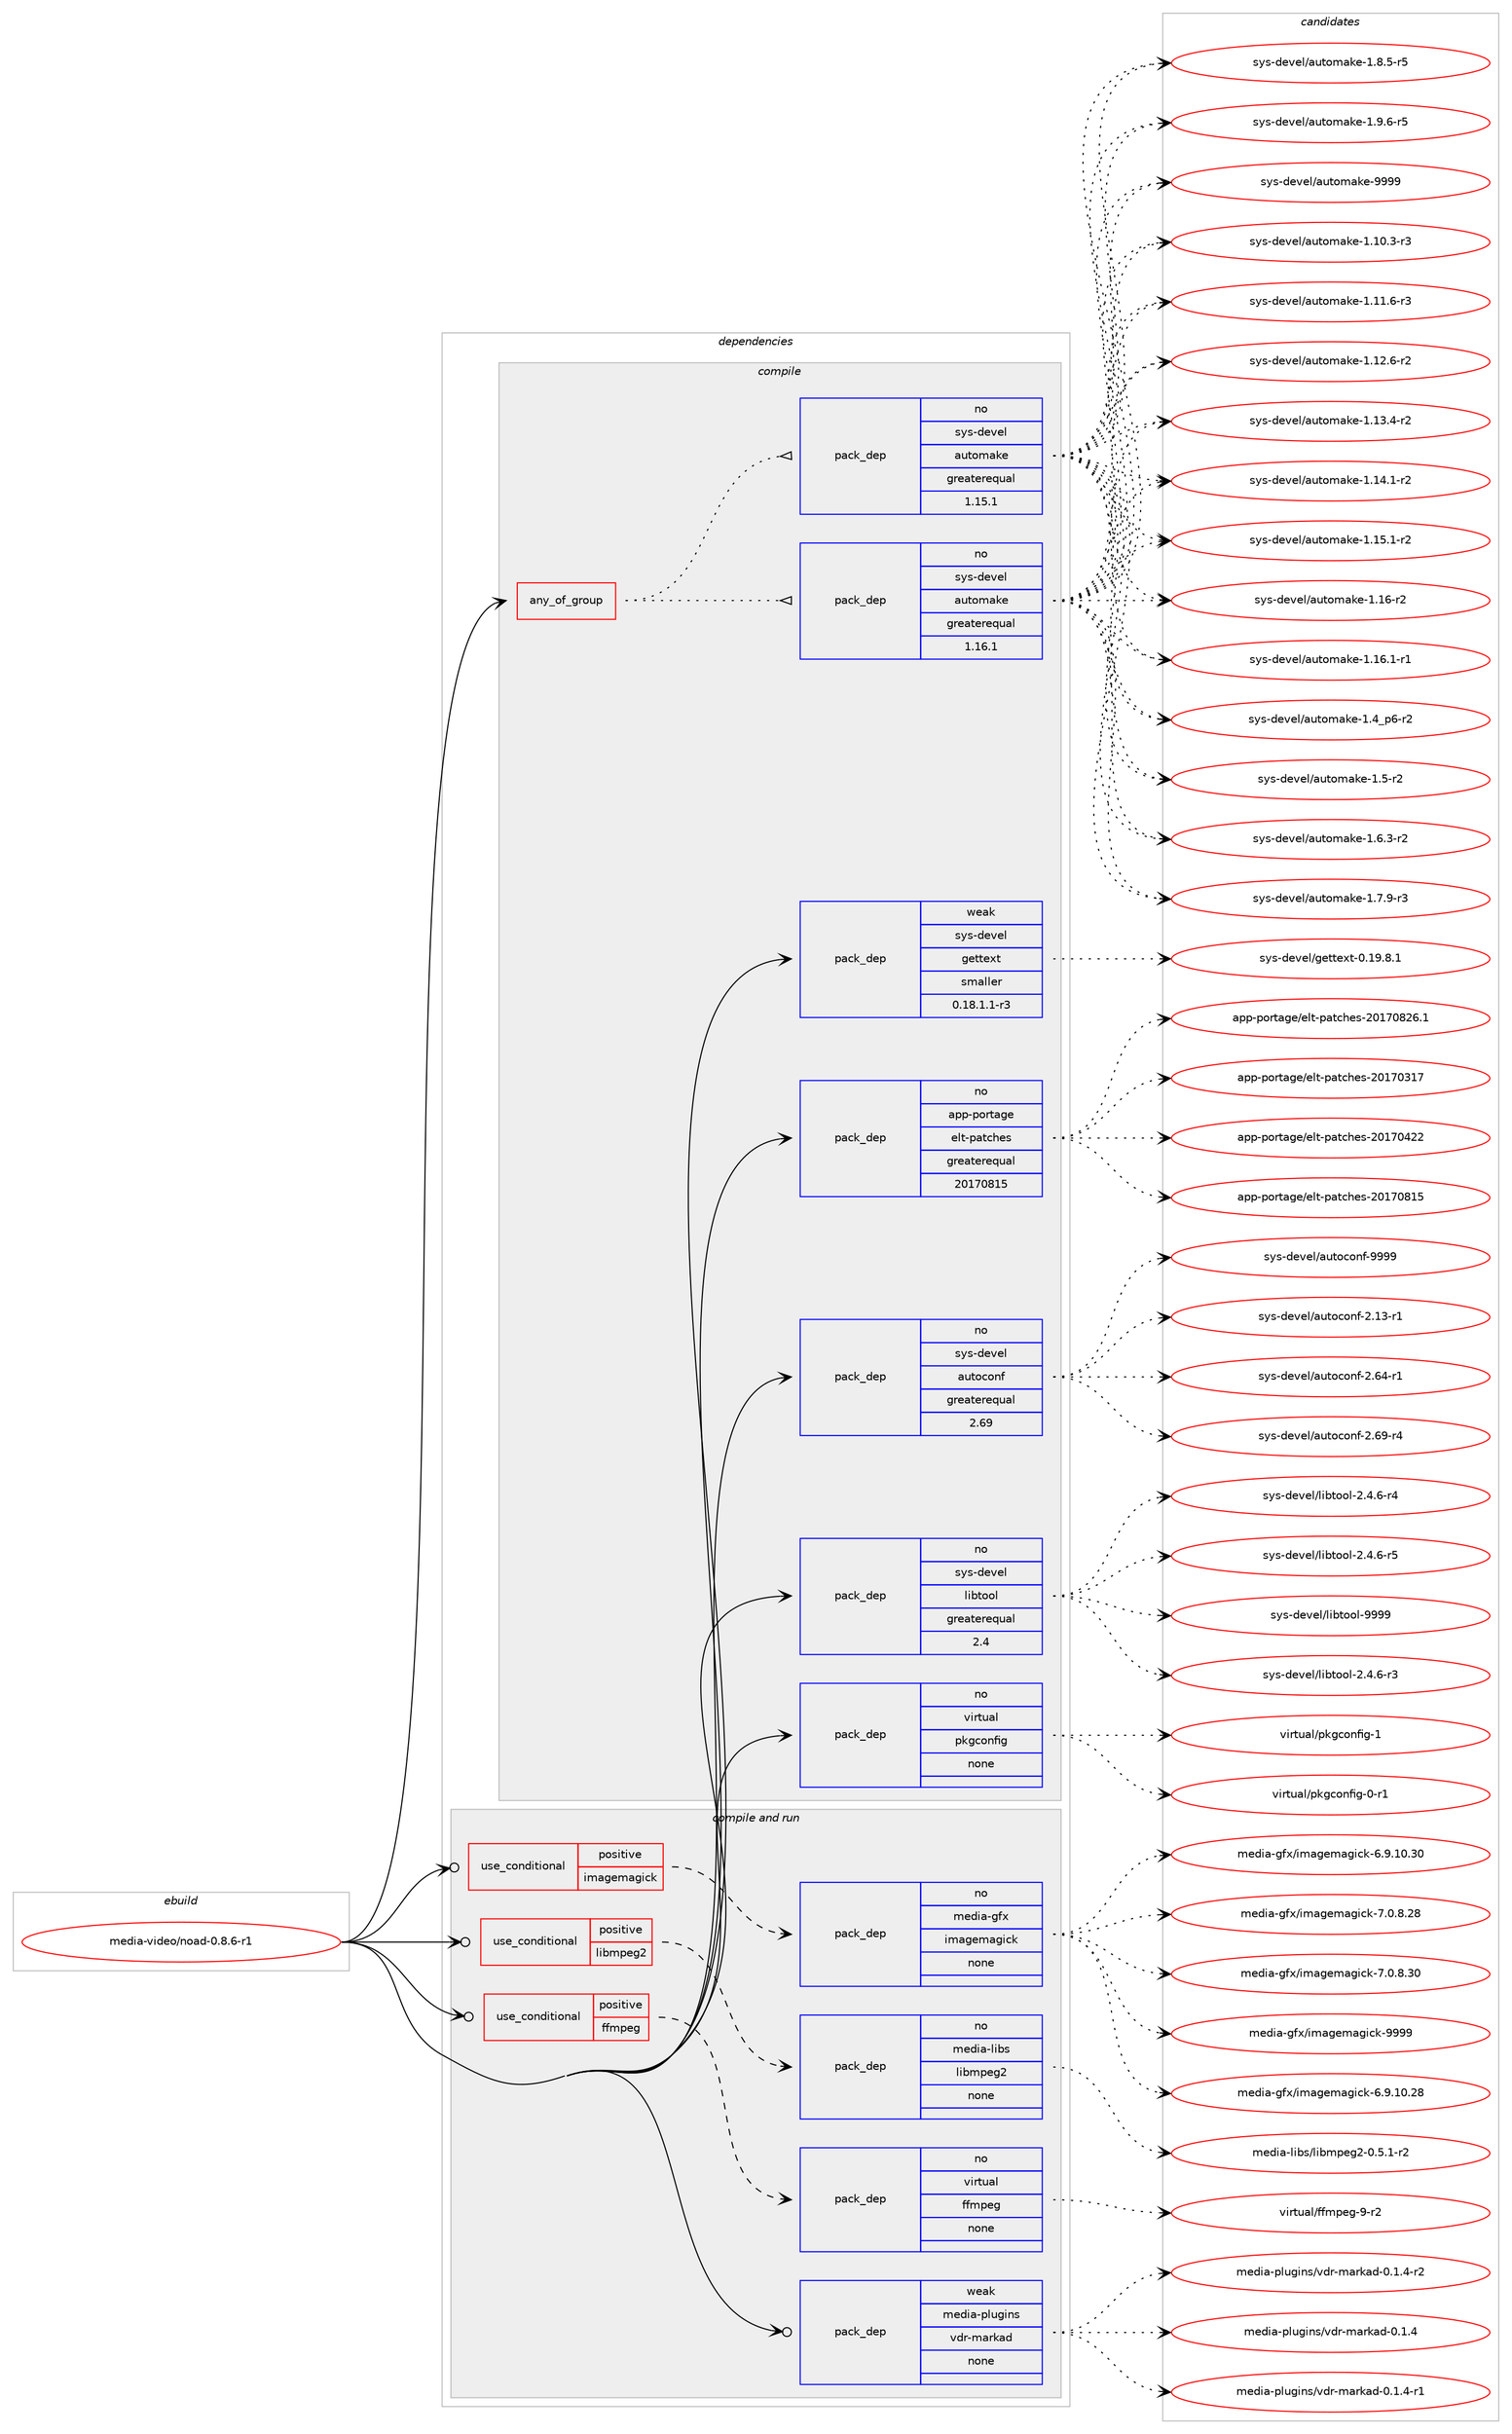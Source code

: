 digraph prolog {

# *************
# Graph options
# *************

newrank=true;
concentrate=true;
compound=true;
graph [rankdir=LR,fontname=Helvetica,fontsize=10,ranksep=1.5];#, ranksep=2.5, nodesep=0.2];
edge  [arrowhead=vee];
node  [fontname=Helvetica,fontsize=10];

# **********
# The ebuild
# **********

subgraph cluster_leftcol {
color=gray;
rank=same;
label=<<i>ebuild</i>>;
id [label="media-video/noad-0.8.6-r1", color=red, width=4, href="../media-video/noad-0.8.6-r1.svg"];
}

# ****************
# The dependencies
# ****************

subgraph cluster_midcol {
color=gray;
label=<<i>dependencies</i>>;
subgraph cluster_compile {
fillcolor="#eeeeee";
style=filled;
label=<<i>compile</i>>;
subgraph any25688 {
dependency1639429 [label=<<TABLE BORDER="0" CELLBORDER="1" CELLSPACING="0" CELLPADDING="4"><TR><TD CELLPADDING="10">any_of_group</TD></TR></TABLE>>, shape=none, color=red];subgraph pack1172098 {
dependency1639430 [label=<<TABLE BORDER="0" CELLBORDER="1" CELLSPACING="0" CELLPADDING="4" WIDTH="220"><TR><TD ROWSPAN="6" CELLPADDING="30">pack_dep</TD></TR><TR><TD WIDTH="110">no</TD></TR><TR><TD>sys-devel</TD></TR><TR><TD>automake</TD></TR><TR><TD>greaterequal</TD></TR><TR><TD>1.16.1</TD></TR></TABLE>>, shape=none, color=blue];
}
dependency1639429:e -> dependency1639430:w [weight=20,style="dotted",arrowhead="oinv"];
subgraph pack1172099 {
dependency1639431 [label=<<TABLE BORDER="0" CELLBORDER="1" CELLSPACING="0" CELLPADDING="4" WIDTH="220"><TR><TD ROWSPAN="6" CELLPADDING="30">pack_dep</TD></TR><TR><TD WIDTH="110">no</TD></TR><TR><TD>sys-devel</TD></TR><TR><TD>automake</TD></TR><TR><TD>greaterequal</TD></TR><TR><TD>1.15.1</TD></TR></TABLE>>, shape=none, color=blue];
}
dependency1639429:e -> dependency1639431:w [weight=20,style="dotted",arrowhead="oinv"];
}
id:e -> dependency1639429:w [weight=20,style="solid",arrowhead="vee"];
subgraph pack1172100 {
dependency1639432 [label=<<TABLE BORDER="0" CELLBORDER="1" CELLSPACING="0" CELLPADDING="4" WIDTH="220"><TR><TD ROWSPAN="6" CELLPADDING="30">pack_dep</TD></TR><TR><TD WIDTH="110">no</TD></TR><TR><TD>app-portage</TD></TR><TR><TD>elt-patches</TD></TR><TR><TD>greaterequal</TD></TR><TR><TD>20170815</TD></TR></TABLE>>, shape=none, color=blue];
}
id:e -> dependency1639432:w [weight=20,style="solid",arrowhead="vee"];
subgraph pack1172101 {
dependency1639433 [label=<<TABLE BORDER="0" CELLBORDER="1" CELLSPACING="0" CELLPADDING="4" WIDTH="220"><TR><TD ROWSPAN="6" CELLPADDING="30">pack_dep</TD></TR><TR><TD WIDTH="110">no</TD></TR><TR><TD>sys-devel</TD></TR><TR><TD>autoconf</TD></TR><TR><TD>greaterequal</TD></TR><TR><TD>2.69</TD></TR></TABLE>>, shape=none, color=blue];
}
id:e -> dependency1639433:w [weight=20,style="solid",arrowhead="vee"];
subgraph pack1172102 {
dependency1639434 [label=<<TABLE BORDER="0" CELLBORDER="1" CELLSPACING="0" CELLPADDING="4" WIDTH="220"><TR><TD ROWSPAN="6" CELLPADDING="30">pack_dep</TD></TR><TR><TD WIDTH="110">no</TD></TR><TR><TD>sys-devel</TD></TR><TR><TD>libtool</TD></TR><TR><TD>greaterequal</TD></TR><TR><TD>2.4</TD></TR></TABLE>>, shape=none, color=blue];
}
id:e -> dependency1639434:w [weight=20,style="solid",arrowhead="vee"];
subgraph pack1172103 {
dependency1639435 [label=<<TABLE BORDER="0" CELLBORDER="1" CELLSPACING="0" CELLPADDING="4" WIDTH="220"><TR><TD ROWSPAN="6" CELLPADDING="30">pack_dep</TD></TR><TR><TD WIDTH="110">no</TD></TR><TR><TD>virtual</TD></TR><TR><TD>pkgconfig</TD></TR><TR><TD>none</TD></TR><TR><TD></TD></TR></TABLE>>, shape=none, color=blue];
}
id:e -> dependency1639435:w [weight=20,style="solid",arrowhead="vee"];
subgraph pack1172104 {
dependency1639436 [label=<<TABLE BORDER="0" CELLBORDER="1" CELLSPACING="0" CELLPADDING="4" WIDTH="220"><TR><TD ROWSPAN="6" CELLPADDING="30">pack_dep</TD></TR><TR><TD WIDTH="110">weak</TD></TR><TR><TD>sys-devel</TD></TR><TR><TD>gettext</TD></TR><TR><TD>smaller</TD></TR><TR><TD>0.18.1.1-r3</TD></TR></TABLE>>, shape=none, color=blue];
}
id:e -> dependency1639436:w [weight=20,style="solid",arrowhead="vee"];
}
subgraph cluster_compileandrun {
fillcolor="#eeeeee";
style=filled;
label=<<i>compile and run</i>>;
subgraph cond440873 {
dependency1639437 [label=<<TABLE BORDER="0" CELLBORDER="1" CELLSPACING="0" CELLPADDING="4"><TR><TD ROWSPAN="3" CELLPADDING="10">use_conditional</TD></TR><TR><TD>positive</TD></TR><TR><TD>ffmpeg</TD></TR></TABLE>>, shape=none, color=red];
subgraph pack1172105 {
dependency1639438 [label=<<TABLE BORDER="0" CELLBORDER="1" CELLSPACING="0" CELLPADDING="4" WIDTH="220"><TR><TD ROWSPAN="6" CELLPADDING="30">pack_dep</TD></TR><TR><TD WIDTH="110">no</TD></TR><TR><TD>virtual</TD></TR><TR><TD>ffmpeg</TD></TR><TR><TD>none</TD></TR><TR><TD></TD></TR></TABLE>>, shape=none, color=blue];
}
dependency1639437:e -> dependency1639438:w [weight=20,style="dashed",arrowhead="vee"];
}
id:e -> dependency1639437:w [weight=20,style="solid",arrowhead="odotvee"];
subgraph cond440874 {
dependency1639439 [label=<<TABLE BORDER="0" CELLBORDER="1" CELLSPACING="0" CELLPADDING="4"><TR><TD ROWSPAN="3" CELLPADDING="10">use_conditional</TD></TR><TR><TD>positive</TD></TR><TR><TD>imagemagick</TD></TR></TABLE>>, shape=none, color=red];
subgraph pack1172106 {
dependency1639440 [label=<<TABLE BORDER="0" CELLBORDER="1" CELLSPACING="0" CELLPADDING="4" WIDTH="220"><TR><TD ROWSPAN="6" CELLPADDING="30">pack_dep</TD></TR><TR><TD WIDTH="110">no</TD></TR><TR><TD>media-gfx</TD></TR><TR><TD>imagemagick</TD></TR><TR><TD>none</TD></TR><TR><TD></TD></TR></TABLE>>, shape=none, color=blue];
}
dependency1639439:e -> dependency1639440:w [weight=20,style="dashed",arrowhead="vee"];
}
id:e -> dependency1639439:w [weight=20,style="solid",arrowhead="odotvee"];
subgraph cond440875 {
dependency1639441 [label=<<TABLE BORDER="0" CELLBORDER="1" CELLSPACING="0" CELLPADDING="4"><TR><TD ROWSPAN="3" CELLPADDING="10">use_conditional</TD></TR><TR><TD>positive</TD></TR><TR><TD>libmpeg2</TD></TR></TABLE>>, shape=none, color=red];
subgraph pack1172107 {
dependency1639442 [label=<<TABLE BORDER="0" CELLBORDER="1" CELLSPACING="0" CELLPADDING="4" WIDTH="220"><TR><TD ROWSPAN="6" CELLPADDING="30">pack_dep</TD></TR><TR><TD WIDTH="110">no</TD></TR><TR><TD>media-libs</TD></TR><TR><TD>libmpeg2</TD></TR><TR><TD>none</TD></TR><TR><TD></TD></TR></TABLE>>, shape=none, color=blue];
}
dependency1639441:e -> dependency1639442:w [weight=20,style="dashed",arrowhead="vee"];
}
id:e -> dependency1639441:w [weight=20,style="solid",arrowhead="odotvee"];
subgraph pack1172108 {
dependency1639443 [label=<<TABLE BORDER="0" CELLBORDER="1" CELLSPACING="0" CELLPADDING="4" WIDTH="220"><TR><TD ROWSPAN="6" CELLPADDING="30">pack_dep</TD></TR><TR><TD WIDTH="110">weak</TD></TR><TR><TD>media-plugins</TD></TR><TR><TD>vdr-markad</TD></TR><TR><TD>none</TD></TR><TR><TD></TD></TR></TABLE>>, shape=none, color=blue];
}
id:e -> dependency1639443:w [weight=20,style="solid",arrowhead="odotvee"];
}
subgraph cluster_run {
fillcolor="#eeeeee";
style=filled;
label=<<i>run</i>>;
}
}

# **************
# The candidates
# **************

subgraph cluster_choices {
rank=same;
color=gray;
label=<<i>candidates</i>>;

subgraph choice1172098 {
color=black;
nodesep=1;
choice11512111545100101118101108479711711611110997107101454946494846514511451 [label="sys-devel/automake-1.10.3-r3", color=red, width=4,href="../sys-devel/automake-1.10.3-r3.svg"];
choice11512111545100101118101108479711711611110997107101454946494946544511451 [label="sys-devel/automake-1.11.6-r3", color=red, width=4,href="../sys-devel/automake-1.11.6-r3.svg"];
choice11512111545100101118101108479711711611110997107101454946495046544511450 [label="sys-devel/automake-1.12.6-r2", color=red, width=4,href="../sys-devel/automake-1.12.6-r2.svg"];
choice11512111545100101118101108479711711611110997107101454946495146524511450 [label="sys-devel/automake-1.13.4-r2", color=red, width=4,href="../sys-devel/automake-1.13.4-r2.svg"];
choice11512111545100101118101108479711711611110997107101454946495246494511450 [label="sys-devel/automake-1.14.1-r2", color=red, width=4,href="../sys-devel/automake-1.14.1-r2.svg"];
choice11512111545100101118101108479711711611110997107101454946495346494511450 [label="sys-devel/automake-1.15.1-r2", color=red, width=4,href="../sys-devel/automake-1.15.1-r2.svg"];
choice1151211154510010111810110847971171161111099710710145494649544511450 [label="sys-devel/automake-1.16-r2", color=red, width=4,href="../sys-devel/automake-1.16-r2.svg"];
choice11512111545100101118101108479711711611110997107101454946495446494511449 [label="sys-devel/automake-1.16.1-r1", color=red, width=4,href="../sys-devel/automake-1.16.1-r1.svg"];
choice115121115451001011181011084797117116111109971071014549465295112544511450 [label="sys-devel/automake-1.4_p6-r2", color=red, width=4,href="../sys-devel/automake-1.4_p6-r2.svg"];
choice11512111545100101118101108479711711611110997107101454946534511450 [label="sys-devel/automake-1.5-r2", color=red, width=4,href="../sys-devel/automake-1.5-r2.svg"];
choice115121115451001011181011084797117116111109971071014549465446514511450 [label="sys-devel/automake-1.6.3-r2", color=red, width=4,href="../sys-devel/automake-1.6.3-r2.svg"];
choice115121115451001011181011084797117116111109971071014549465546574511451 [label="sys-devel/automake-1.7.9-r3", color=red, width=4,href="../sys-devel/automake-1.7.9-r3.svg"];
choice115121115451001011181011084797117116111109971071014549465646534511453 [label="sys-devel/automake-1.8.5-r5", color=red, width=4,href="../sys-devel/automake-1.8.5-r5.svg"];
choice115121115451001011181011084797117116111109971071014549465746544511453 [label="sys-devel/automake-1.9.6-r5", color=red, width=4,href="../sys-devel/automake-1.9.6-r5.svg"];
choice115121115451001011181011084797117116111109971071014557575757 [label="sys-devel/automake-9999", color=red, width=4,href="../sys-devel/automake-9999.svg"];
dependency1639430:e -> choice11512111545100101118101108479711711611110997107101454946494846514511451:w [style=dotted,weight="100"];
dependency1639430:e -> choice11512111545100101118101108479711711611110997107101454946494946544511451:w [style=dotted,weight="100"];
dependency1639430:e -> choice11512111545100101118101108479711711611110997107101454946495046544511450:w [style=dotted,weight="100"];
dependency1639430:e -> choice11512111545100101118101108479711711611110997107101454946495146524511450:w [style=dotted,weight="100"];
dependency1639430:e -> choice11512111545100101118101108479711711611110997107101454946495246494511450:w [style=dotted,weight="100"];
dependency1639430:e -> choice11512111545100101118101108479711711611110997107101454946495346494511450:w [style=dotted,weight="100"];
dependency1639430:e -> choice1151211154510010111810110847971171161111099710710145494649544511450:w [style=dotted,weight="100"];
dependency1639430:e -> choice11512111545100101118101108479711711611110997107101454946495446494511449:w [style=dotted,weight="100"];
dependency1639430:e -> choice115121115451001011181011084797117116111109971071014549465295112544511450:w [style=dotted,weight="100"];
dependency1639430:e -> choice11512111545100101118101108479711711611110997107101454946534511450:w [style=dotted,weight="100"];
dependency1639430:e -> choice115121115451001011181011084797117116111109971071014549465446514511450:w [style=dotted,weight="100"];
dependency1639430:e -> choice115121115451001011181011084797117116111109971071014549465546574511451:w [style=dotted,weight="100"];
dependency1639430:e -> choice115121115451001011181011084797117116111109971071014549465646534511453:w [style=dotted,weight="100"];
dependency1639430:e -> choice115121115451001011181011084797117116111109971071014549465746544511453:w [style=dotted,weight="100"];
dependency1639430:e -> choice115121115451001011181011084797117116111109971071014557575757:w [style=dotted,weight="100"];
}
subgraph choice1172099 {
color=black;
nodesep=1;
choice11512111545100101118101108479711711611110997107101454946494846514511451 [label="sys-devel/automake-1.10.3-r3", color=red, width=4,href="../sys-devel/automake-1.10.3-r3.svg"];
choice11512111545100101118101108479711711611110997107101454946494946544511451 [label="sys-devel/automake-1.11.6-r3", color=red, width=4,href="../sys-devel/automake-1.11.6-r3.svg"];
choice11512111545100101118101108479711711611110997107101454946495046544511450 [label="sys-devel/automake-1.12.6-r2", color=red, width=4,href="../sys-devel/automake-1.12.6-r2.svg"];
choice11512111545100101118101108479711711611110997107101454946495146524511450 [label="sys-devel/automake-1.13.4-r2", color=red, width=4,href="../sys-devel/automake-1.13.4-r2.svg"];
choice11512111545100101118101108479711711611110997107101454946495246494511450 [label="sys-devel/automake-1.14.1-r2", color=red, width=4,href="../sys-devel/automake-1.14.1-r2.svg"];
choice11512111545100101118101108479711711611110997107101454946495346494511450 [label="sys-devel/automake-1.15.1-r2", color=red, width=4,href="../sys-devel/automake-1.15.1-r2.svg"];
choice1151211154510010111810110847971171161111099710710145494649544511450 [label="sys-devel/automake-1.16-r2", color=red, width=4,href="../sys-devel/automake-1.16-r2.svg"];
choice11512111545100101118101108479711711611110997107101454946495446494511449 [label="sys-devel/automake-1.16.1-r1", color=red, width=4,href="../sys-devel/automake-1.16.1-r1.svg"];
choice115121115451001011181011084797117116111109971071014549465295112544511450 [label="sys-devel/automake-1.4_p6-r2", color=red, width=4,href="../sys-devel/automake-1.4_p6-r2.svg"];
choice11512111545100101118101108479711711611110997107101454946534511450 [label="sys-devel/automake-1.5-r2", color=red, width=4,href="../sys-devel/automake-1.5-r2.svg"];
choice115121115451001011181011084797117116111109971071014549465446514511450 [label="sys-devel/automake-1.6.3-r2", color=red, width=4,href="../sys-devel/automake-1.6.3-r2.svg"];
choice115121115451001011181011084797117116111109971071014549465546574511451 [label="sys-devel/automake-1.7.9-r3", color=red, width=4,href="../sys-devel/automake-1.7.9-r3.svg"];
choice115121115451001011181011084797117116111109971071014549465646534511453 [label="sys-devel/automake-1.8.5-r5", color=red, width=4,href="../sys-devel/automake-1.8.5-r5.svg"];
choice115121115451001011181011084797117116111109971071014549465746544511453 [label="sys-devel/automake-1.9.6-r5", color=red, width=4,href="../sys-devel/automake-1.9.6-r5.svg"];
choice115121115451001011181011084797117116111109971071014557575757 [label="sys-devel/automake-9999", color=red, width=4,href="../sys-devel/automake-9999.svg"];
dependency1639431:e -> choice11512111545100101118101108479711711611110997107101454946494846514511451:w [style=dotted,weight="100"];
dependency1639431:e -> choice11512111545100101118101108479711711611110997107101454946494946544511451:w [style=dotted,weight="100"];
dependency1639431:e -> choice11512111545100101118101108479711711611110997107101454946495046544511450:w [style=dotted,weight="100"];
dependency1639431:e -> choice11512111545100101118101108479711711611110997107101454946495146524511450:w [style=dotted,weight="100"];
dependency1639431:e -> choice11512111545100101118101108479711711611110997107101454946495246494511450:w [style=dotted,weight="100"];
dependency1639431:e -> choice11512111545100101118101108479711711611110997107101454946495346494511450:w [style=dotted,weight="100"];
dependency1639431:e -> choice1151211154510010111810110847971171161111099710710145494649544511450:w [style=dotted,weight="100"];
dependency1639431:e -> choice11512111545100101118101108479711711611110997107101454946495446494511449:w [style=dotted,weight="100"];
dependency1639431:e -> choice115121115451001011181011084797117116111109971071014549465295112544511450:w [style=dotted,weight="100"];
dependency1639431:e -> choice11512111545100101118101108479711711611110997107101454946534511450:w [style=dotted,weight="100"];
dependency1639431:e -> choice115121115451001011181011084797117116111109971071014549465446514511450:w [style=dotted,weight="100"];
dependency1639431:e -> choice115121115451001011181011084797117116111109971071014549465546574511451:w [style=dotted,weight="100"];
dependency1639431:e -> choice115121115451001011181011084797117116111109971071014549465646534511453:w [style=dotted,weight="100"];
dependency1639431:e -> choice115121115451001011181011084797117116111109971071014549465746544511453:w [style=dotted,weight="100"];
dependency1639431:e -> choice115121115451001011181011084797117116111109971071014557575757:w [style=dotted,weight="100"];
}
subgraph choice1172100 {
color=black;
nodesep=1;
choice97112112451121111141169710310147101108116451129711699104101115455048495548514955 [label="app-portage/elt-patches-20170317", color=red, width=4,href="../app-portage/elt-patches-20170317.svg"];
choice97112112451121111141169710310147101108116451129711699104101115455048495548525050 [label="app-portage/elt-patches-20170422", color=red, width=4,href="../app-portage/elt-patches-20170422.svg"];
choice97112112451121111141169710310147101108116451129711699104101115455048495548564953 [label="app-portage/elt-patches-20170815", color=red, width=4,href="../app-portage/elt-patches-20170815.svg"];
choice971121124511211111411697103101471011081164511297116991041011154550484955485650544649 [label="app-portage/elt-patches-20170826.1", color=red, width=4,href="../app-portage/elt-patches-20170826.1.svg"];
dependency1639432:e -> choice97112112451121111141169710310147101108116451129711699104101115455048495548514955:w [style=dotted,weight="100"];
dependency1639432:e -> choice97112112451121111141169710310147101108116451129711699104101115455048495548525050:w [style=dotted,weight="100"];
dependency1639432:e -> choice97112112451121111141169710310147101108116451129711699104101115455048495548564953:w [style=dotted,weight="100"];
dependency1639432:e -> choice971121124511211111411697103101471011081164511297116991041011154550484955485650544649:w [style=dotted,weight="100"];
}
subgraph choice1172101 {
color=black;
nodesep=1;
choice1151211154510010111810110847971171161119911111010245504649514511449 [label="sys-devel/autoconf-2.13-r1", color=red, width=4,href="../sys-devel/autoconf-2.13-r1.svg"];
choice1151211154510010111810110847971171161119911111010245504654524511449 [label="sys-devel/autoconf-2.64-r1", color=red, width=4,href="../sys-devel/autoconf-2.64-r1.svg"];
choice1151211154510010111810110847971171161119911111010245504654574511452 [label="sys-devel/autoconf-2.69-r4", color=red, width=4,href="../sys-devel/autoconf-2.69-r4.svg"];
choice115121115451001011181011084797117116111991111101024557575757 [label="sys-devel/autoconf-9999", color=red, width=4,href="../sys-devel/autoconf-9999.svg"];
dependency1639433:e -> choice1151211154510010111810110847971171161119911111010245504649514511449:w [style=dotted,weight="100"];
dependency1639433:e -> choice1151211154510010111810110847971171161119911111010245504654524511449:w [style=dotted,weight="100"];
dependency1639433:e -> choice1151211154510010111810110847971171161119911111010245504654574511452:w [style=dotted,weight="100"];
dependency1639433:e -> choice115121115451001011181011084797117116111991111101024557575757:w [style=dotted,weight="100"];
}
subgraph choice1172102 {
color=black;
nodesep=1;
choice1151211154510010111810110847108105981161111111084550465246544511451 [label="sys-devel/libtool-2.4.6-r3", color=red, width=4,href="../sys-devel/libtool-2.4.6-r3.svg"];
choice1151211154510010111810110847108105981161111111084550465246544511452 [label="sys-devel/libtool-2.4.6-r4", color=red, width=4,href="../sys-devel/libtool-2.4.6-r4.svg"];
choice1151211154510010111810110847108105981161111111084550465246544511453 [label="sys-devel/libtool-2.4.6-r5", color=red, width=4,href="../sys-devel/libtool-2.4.6-r5.svg"];
choice1151211154510010111810110847108105981161111111084557575757 [label="sys-devel/libtool-9999", color=red, width=4,href="../sys-devel/libtool-9999.svg"];
dependency1639434:e -> choice1151211154510010111810110847108105981161111111084550465246544511451:w [style=dotted,weight="100"];
dependency1639434:e -> choice1151211154510010111810110847108105981161111111084550465246544511452:w [style=dotted,weight="100"];
dependency1639434:e -> choice1151211154510010111810110847108105981161111111084550465246544511453:w [style=dotted,weight="100"];
dependency1639434:e -> choice1151211154510010111810110847108105981161111111084557575757:w [style=dotted,weight="100"];
}
subgraph choice1172103 {
color=black;
nodesep=1;
choice11810511411611797108471121071039911111010210510345484511449 [label="virtual/pkgconfig-0-r1", color=red, width=4,href="../virtual/pkgconfig-0-r1.svg"];
choice1181051141161179710847112107103991111101021051034549 [label="virtual/pkgconfig-1", color=red, width=4,href="../virtual/pkgconfig-1.svg"];
dependency1639435:e -> choice11810511411611797108471121071039911111010210510345484511449:w [style=dotted,weight="100"];
dependency1639435:e -> choice1181051141161179710847112107103991111101021051034549:w [style=dotted,weight="100"];
}
subgraph choice1172104 {
color=black;
nodesep=1;
choice1151211154510010111810110847103101116116101120116454846495746564649 [label="sys-devel/gettext-0.19.8.1", color=red, width=4,href="../sys-devel/gettext-0.19.8.1.svg"];
dependency1639436:e -> choice1151211154510010111810110847103101116116101120116454846495746564649:w [style=dotted,weight="100"];
}
subgraph choice1172105 {
color=black;
nodesep=1;
choice118105114116117971084710210210911210110345574511450 [label="virtual/ffmpeg-9-r2", color=red, width=4,href="../virtual/ffmpeg-9-r2.svg"];
dependency1639438:e -> choice118105114116117971084710210210911210110345574511450:w [style=dotted,weight="100"];
}
subgraph choice1172106 {
color=black;
nodesep=1;
choice10910110010597451031021204710510997103101109971031059910745544657464948465056 [label="media-gfx/imagemagick-6.9.10.28", color=red, width=4,href="../media-gfx/imagemagick-6.9.10.28.svg"];
choice10910110010597451031021204710510997103101109971031059910745544657464948465148 [label="media-gfx/imagemagick-6.9.10.30", color=red, width=4,href="../media-gfx/imagemagick-6.9.10.30.svg"];
choice109101100105974510310212047105109971031011099710310599107455546484656465056 [label="media-gfx/imagemagick-7.0.8.28", color=red, width=4,href="../media-gfx/imagemagick-7.0.8.28.svg"];
choice109101100105974510310212047105109971031011099710310599107455546484656465148 [label="media-gfx/imagemagick-7.0.8.30", color=red, width=4,href="../media-gfx/imagemagick-7.0.8.30.svg"];
choice1091011001059745103102120471051099710310110997103105991074557575757 [label="media-gfx/imagemagick-9999", color=red, width=4,href="../media-gfx/imagemagick-9999.svg"];
dependency1639440:e -> choice10910110010597451031021204710510997103101109971031059910745544657464948465056:w [style=dotted,weight="100"];
dependency1639440:e -> choice10910110010597451031021204710510997103101109971031059910745544657464948465148:w [style=dotted,weight="100"];
dependency1639440:e -> choice109101100105974510310212047105109971031011099710310599107455546484656465056:w [style=dotted,weight="100"];
dependency1639440:e -> choice109101100105974510310212047105109971031011099710310599107455546484656465148:w [style=dotted,weight="100"];
dependency1639440:e -> choice1091011001059745103102120471051099710310110997103105991074557575757:w [style=dotted,weight="100"];
}
subgraph choice1172107 {
color=black;
nodesep=1;
choice1091011001059745108105981154710810598109112101103504548465346494511450 [label="media-libs/libmpeg2-0.5.1-r2", color=red, width=4,href="../media-libs/libmpeg2-0.5.1-r2.svg"];
dependency1639442:e -> choice1091011001059745108105981154710810598109112101103504548465346494511450:w [style=dotted,weight="100"];
}
subgraph choice1172108 {
color=black;
nodesep=1;
choice109101100105974511210811710310511011547118100114451099711410797100454846494652 [label="media-plugins/vdr-markad-0.1.4", color=red, width=4,href="../media-plugins/vdr-markad-0.1.4.svg"];
choice1091011001059745112108117103105110115471181001144510997114107971004548464946524511449 [label="media-plugins/vdr-markad-0.1.4-r1", color=red, width=4,href="../media-plugins/vdr-markad-0.1.4-r1.svg"];
choice1091011001059745112108117103105110115471181001144510997114107971004548464946524511450 [label="media-plugins/vdr-markad-0.1.4-r2", color=red, width=4,href="../media-plugins/vdr-markad-0.1.4-r2.svg"];
dependency1639443:e -> choice109101100105974511210811710310511011547118100114451099711410797100454846494652:w [style=dotted,weight="100"];
dependency1639443:e -> choice1091011001059745112108117103105110115471181001144510997114107971004548464946524511449:w [style=dotted,weight="100"];
dependency1639443:e -> choice1091011001059745112108117103105110115471181001144510997114107971004548464946524511450:w [style=dotted,weight="100"];
}
}

}
